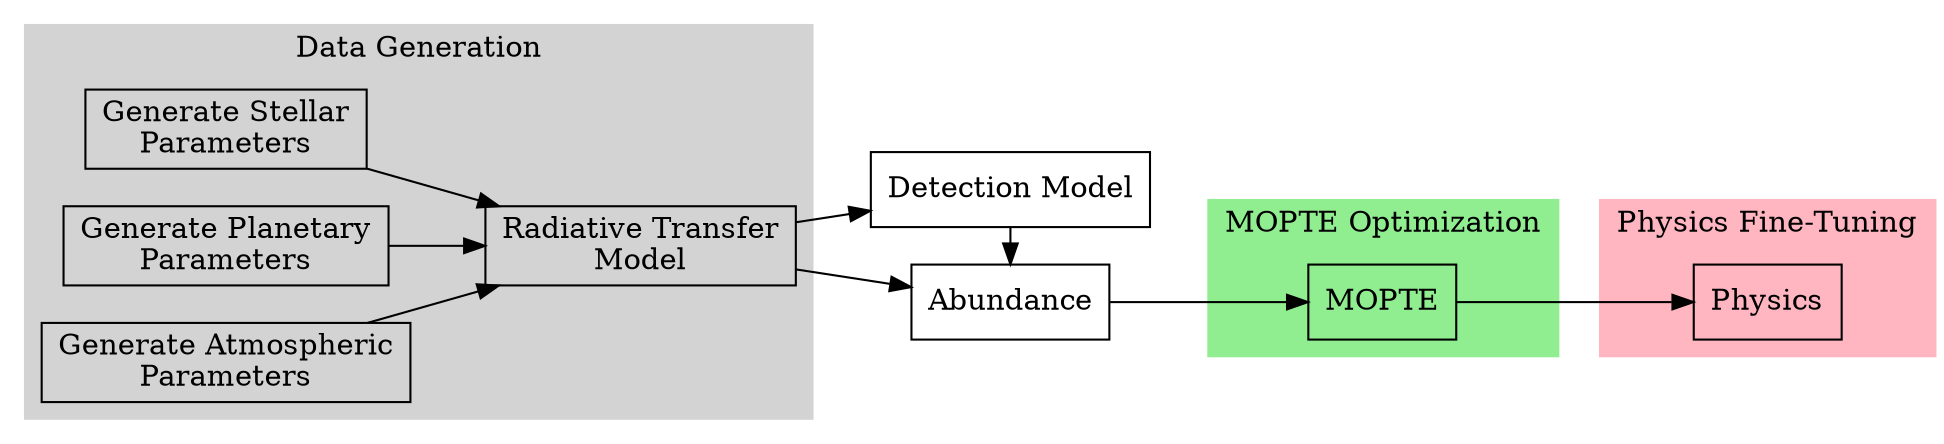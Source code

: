 digraph projectOverview {
    rankdir=LR;
    node [shape=box];


    subgraph cluster_dataGeneration {
        label = "Data Generation";
        style=filled;
        color=lightgrey;

        DG1 [label="Generate Stellar\nParameters"];
        DG2 [label="Generate Planetary\nParameters"];
        DG3 [label="Generate Atmospheric\nParameters"];
        DG4 [label="Radiative Transfer\nModel"];

      
        DG1->DG4;
        DG2->DG4;
        DG3->DG4;
    }

    DM1[label="Detection Model",fillcolor="lightblue"];


    subgraph cluster_abundanceModel {
        label = "Abundance Model";
        style=filled;
        color=lightyellow;
        AM1 [label="Abundance"];
    }

    subgraph cluster_mopte {
        label = "MOPTE Optimization";
        style=filled;
        color=lightgreen;
        MO1 [label="MOPTE"];
    }

    subgraph cluster_physics {
        label = "Physics Fine-Tuning";
        style=filled;
        color=lightpink;
        PF1 [label="Physics"];
    }


    DG4->DM1;
    DG4->AM1;
    DM1->AM1;  
    AM1->MO1;
    MO1->PF1;

    //Make sure they are stacked vertically
    { rank = same; DM1; AM1;}
}